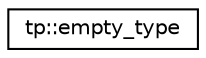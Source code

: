 digraph "Graphical Class Hierarchy"
{
 // LATEX_PDF_SIZE
  edge [fontname="Helvetica",fontsize="10",labelfontname="Helvetica",labelfontsize="10"];
  node [fontname="Helvetica",fontsize="10",shape=record];
  rankdir="LR";
  Node0 [label="tp::empty_type",height=0.2,width=0.4,color="black", fillcolor="white", style="filled",URL="$structtp_1_1empty__type.html",tooltip=" "];
}
